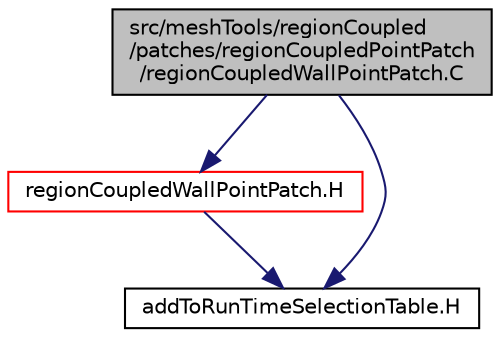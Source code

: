 digraph "src/meshTools/regionCoupled/patches/regionCoupledPointPatch/regionCoupledWallPointPatch.C"
{
  bgcolor="transparent";
  edge [fontname="Helvetica",fontsize="10",labelfontname="Helvetica",labelfontsize="10"];
  node [fontname="Helvetica",fontsize="10",shape=record];
  Node0 [label="src/meshTools/regionCoupled\l/patches/regionCoupledPointPatch\l/regionCoupledWallPointPatch.C",height=0.2,width=0.4,color="black", fillcolor="grey75", style="filled", fontcolor="black"];
  Node0 -> Node1 [color="midnightblue",fontsize="10",style="solid",fontname="Helvetica"];
  Node1 [label="regionCoupledWallPointPatch.H",height=0.2,width=0.4,color="red",URL="$a08426.html"];
  Node1 -> Node220 [color="midnightblue",fontsize="10",style="solid",fontname="Helvetica"];
  Node220 [label="addToRunTimeSelectionTable.H",height=0.2,width=0.4,color="black",URL="$a09989.html",tooltip="Macros for easy insertion into run-time selection tables. "];
  Node0 -> Node220 [color="midnightblue",fontsize="10",style="solid",fontname="Helvetica"];
}
